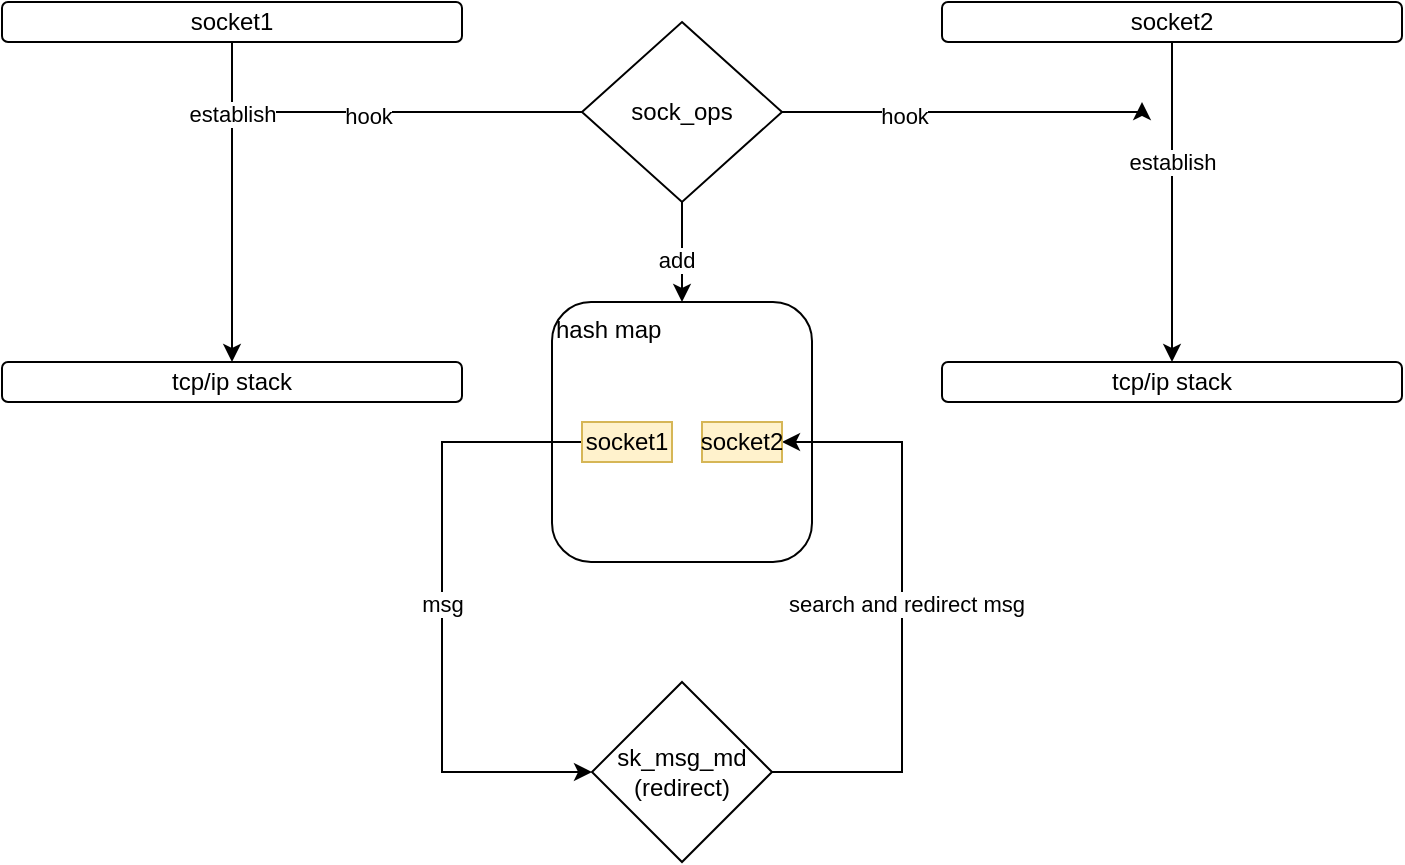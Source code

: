 <mxfile version="14.1.8" type="github">
  <diagram id="0eA8aw2C4x_AHw5Ap8uo" name="Page-1">
    <mxGraphModel dx="713" dy="437" grid="1" gridSize="10" guides="1" tooltips="1" connect="1" arrows="1" fold="1" page="1" pageScale="1" pageWidth="850" pageHeight="1100" math="0" shadow="0">
      <root>
        <mxCell id="0" />
        <mxCell id="1" parent="0" />
        <mxCell id="RCCy9ar9vTBcTcrXnlN3-1" value="hash map" style="rounded=1;whiteSpace=wrap;html=1;align=left;verticalAlign=top;" parent="1" vertex="1">
          <mxGeometry x="635" y="190" width="130" height="130" as="geometry" />
        </mxCell>
        <mxCell id="RCCy9ar9vTBcTcrXnlN3-22" style="edgeStyle=orthogonalEdgeStyle;rounded=0;orthogonalLoop=1;jettySize=auto;html=1;" parent="1" source="RCCy9ar9vTBcTcrXnlN3-2" edge="1">
          <mxGeometry relative="1" as="geometry">
            <mxPoint x="480" y="95" as="targetPoint" />
          </mxGeometry>
        </mxCell>
        <mxCell id="RCCy9ar9vTBcTcrXnlN3-23" value="hook" style="edgeLabel;html=1;align=center;verticalAlign=middle;resizable=0;points=[];" parent="RCCy9ar9vTBcTcrXnlN3-22" vertex="1" connectable="0">
          <mxGeometry x="0.268" y="1" relative="1" as="geometry">
            <mxPoint as="offset" />
          </mxGeometry>
        </mxCell>
        <mxCell id="RCCy9ar9vTBcTcrXnlN3-24" style="edgeStyle=orthogonalEdgeStyle;rounded=0;orthogonalLoop=1;jettySize=auto;html=1;entryX=0.5;entryY=0;entryDx=0;entryDy=0;" parent="1" source="RCCy9ar9vTBcTcrXnlN3-2" target="RCCy9ar9vTBcTcrXnlN3-1" edge="1">
          <mxGeometry relative="1" as="geometry" />
        </mxCell>
        <mxCell id="RCCy9ar9vTBcTcrXnlN3-25" value="add" style="edgeLabel;html=1;align=center;verticalAlign=middle;resizable=0;points=[];" parent="RCCy9ar9vTBcTcrXnlN3-24" vertex="1" connectable="0">
          <mxGeometry x="0.145" y="-3" relative="1" as="geometry">
            <mxPoint as="offset" />
          </mxGeometry>
        </mxCell>
        <mxCell id="CZvVE1L9lmE4_0uoXGFi-9" style="edgeStyle=orthogonalEdgeStyle;rounded=0;orthogonalLoop=1;jettySize=auto;html=1;" edge="1" parent="1" source="RCCy9ar9vTBcTcrXnlN3-2">
          <mxGeometry relative="1" as="geometry">
            <mxPoint x="930" y="90" as="targetPoint" />
            <Array as="points">
              <mxPoint x="930" y="95" />
            </Array>
          </mxGeometry>
        </mxCell>
        <mxCell id="CZvVE1L9lmE4_0uoXGFi-10" value="hook" style="edgeLabel;html=1;align=center;verticalAlign=middle;resizable=0;points=[];" vertex="1" connectable="0" parent="CZvVE1L9lmE4_0uoXGFi-9">
          <mxGeometry x="-0.348" y="-2" relative="1" as="geometry">
            <mxPoint as="offset" />
          </mxGeometry>
        </mxCell>
        <mxCell id="RCCy9ar9vTBcTcrXnlN3-2" value="sock_ops" style="rhombus;whiteSpace=wrap;html=1;" parent="1" vertex="1">
          <mxGeometry x="650" y="50" width="100" height="90" as="geometry" />
        </mxCell>
        <mxCell id="CZvVE1L9lmE4_0uoXGFi-21" style="edgeStyle=orthogonalEdgeStyle;rounded=0;orthogonalLoop=1;jettySize=auto;html=1;entryX=1;entryY=0.5;entryDx=0;entryDy=0;" edge="1" parent="1" source="RCCy9ar9vTBcTcrXnlN3-3" target="RCCy9ar9vTBcTcrXnlN3-33">
          <mxGeometry relative="1" as="geometry">
            <Array as="points">
              <mxPoint x="810" y="425" />
              <mxPoint x="810" y="260" />
            </Array>
          </mxGeometry>
        </mxCell>
        <mxCell id="CZvVE1L9lmE4_0uoXGFi-22" value="search and redirect msg" style="edgeLabel;html=1;align=center;verticalAlign=middle;resizable=0;points=[];" vertex="1" connectable="0" parent="CZvVE1L9lmE4_0uoXGFi-21">
          <mxGeometry x="-0.126" y="-2" relative="1" as="geometry">
            <mxPoint y="-23" as="offset" />
          </mxGeometry>
        </mxCell>
        <mxCell id="RCCy9ar9vTBcTcrXnlN3-3" value="sk_msg_md&lt;br&gt;(redirect)" style="rhombus;whiteSpace=wrap;html=1;" parent="1" vertex="1">
          <mxGeometry x="655" y="380" width="90" height="90" as="geometry" />
        </mxCell>
        <mxCell id="RCCy9ar9vTBcTcrXnlN3-20" value="" style="edgeStyle=orthogonalEdgeStyle;rounded=0;orthogonalLoop=1;jettySize=auto;html=1;" parent="1" source="RCCy9ar9vTBcTcrXnlN3-16" target="RCCy9ar9vTBcTcrXnlN3-19" edge="1">
          <mxGeometry relative="1" as="geometry" />
        </mxCell>
        <mxCell id="RCCy9ar9vTBcTcrXnlN3-21" value="establish" style="edgeLabel;html=1;align=center;verticalAlign=middle;resizable=0;points=[];" parent="RCCy9ar9vTBcTcrXnlN3-20" vertex="1" connectable="0">
          <mxGeometry x="-0.258" relative="1" as="geometry">
            <mxPoint y="-24" as="offset" />
          </mxGeometry>
        </mxCell>
        <mxCell id="RCCy9ar9vTBcTcrXnlN3-16" value="socket1" style="rounded=1;whiteSpace=wrap;html=1;" parent="1" vertex="1">
          <mxGeometry x="360" y="40" width="230" height="20" as="geometry" />
        </mxCell>
        <mxCell id="RCCy9ar9vTBcTcrXnlN3-19" value="tcp/ip stack" style="rounded=1;whiteSpace=wrap;html=1;" parent="1" vertex="1">
          <mxGeometry x="360" y="220" width="230" height="20" as="geometry" />
        </mxCell>
        <mxCell id="CZvVE1L9lmE4_0uoXGFi-11" style="edgeStyle=orthogonalEdgeStyle;rounded=0;orthogonalLoop=1;jettySize=auto;html=1;entryX=0;entryY=0.5;entryDx=0;entryDy=0;" edge="1" parent="1" source="RCCy9ar9vTBcTcrXnlN3-32" target="RCCy9ar9vTBcTcrXnlN3-3">
          <mxGeometry relative="1" as="geometry">
            <Array as="points">
              <mxPoint x="580" y="260" />
              <mxPoint x="580" y="425" />
            </Array>
          </mxGeometry>
        </mxCell>
        <mxCell id="CZvVE1L9lmE4_0uoXGFi-17" value="msg" style="edgeLabel;html=1;align=center;verticalAlign=middle;resizable=0;points=[];" vertex="1" connectable="0" parent="CZvVE1L9lmE4_0uoXGFi-11">
          <mxGeometry x="0.183" relative="1" as="geometry">
            <mxPoint y="-33" as="offset" />
          </mxGeometry>
        </mxCell>
        <mxCell id="RCCy9ar9vTBcTcrXnlN3-32" value="socket1" style="text;html=1;strokeColor=#d6b656;fillColor=#fff2cc;align=center;verticalAlign=middle;whiteSpace=wrap;rounded=0;" parent="1" vertex="1">
          <mxGeometry x="650" y="250" width="45" height="20" as="geometry" />
        </mxCell>
        <mxCell id="RCCy9ar9vTBcTcrXnlN3-33" value="socket2&lt;span style=&quot;color: rgba(0 , 0 , 0 , 0) ; font-family: monospace ; font-size: 0px&quot;&gt;%3CmxGraphModel%3E%3Croot%3E%3CmxCell%20id%3D%220%22%2F%3E%3CmxCell%20id%3D%221%22%20parent%3D%220%22%2F%3E%3CmxCell%20id%3D%222%22%20value%3D%22socket1%22%20style%3D%22text%3Bhtml%3D1%3BstrokeColor%3D%23d6b656%3BfillColor%3D%23fff2cc%3Balign%3Dcenter%3BverticalAlign%3Dmiddle%3BwhiteSpace%3Dwrap%3Brounded%3D0%3B%22%20vertex%3D%221%22%20parent%3D%221%22%3E%3CmxGeometry%20x%3D%22740%22%20y%3D%22250%22%20width%3D%2240%22%20height%3D%2220%22%20as%3D%22geometry%22%2F%3E%3C%2FmxCell%3E%3C%2Froot%3E%3C%2FmxGraphModel%3E&lt;/span&gt;" style="text;html=1;strokeColor=#d6b656;fillColor=#fff2cc;align=center;verticalAlign=middle;whiteSpace=wrap;rounded=0;" parent="1" vertex="1">
          <mxGeometry x="710" y="250" width="40" height="20" as="geometry" />
        </mxCell>
        <mxCell id="CZvVE1L9lmE4_0uoXGFi-4" value="" style="edgeStyle=orthogonalEdgeStyle;rounded=0;orthogonalLoop=1;jettySize=auto;html=1;" edge="1" parent="1" source="CZvVE1L9lmE4_0uoXGFi-6" target="CZvVE1L9lmE4_0uoXGFi-7">
          <mxGeometry relative="1" as="geometry" />
        </mxCell>
        <mxCell id="CZvVE1L9lmE4_0uoXGFi-5" value="establish" style="edgeLabel;html=1;align=center;verticalAlign=middle;resizable=0;points=[];" vertex="1" connectable="0" parent="CZvVE1L9lmE4_0uoXGFi-4">
          <mxGeometry x="-0.258" relative="1" as="geometry">
            <mxPoint as="offset" />
          </mxGeometry>
        </mxCell>
        <mxCell id="CZvVE1L9lmE4_0uoXGFi-6" value="socket2" style="rounded=1;whiteSpace=wrap;html=1;" vertex="1" parent="1">
          <mxGeometry x="830" y="40" width="230" height="20" as="geometry" />
        </mxCell>
        <mxCell id="CZvVE1L9lmE4_0uoXGFi-7" value="tcp/ip stack" style="rounded=1;whiteSpace=wrap;html=1;" vertex="1" parent="1">
          <mxGeometry x="830" y="220" width="230" height="20" as="geometry" />
        </mxCell>
      </root>
    </mxGraphModel>
  </diagram>
</mxfile>
